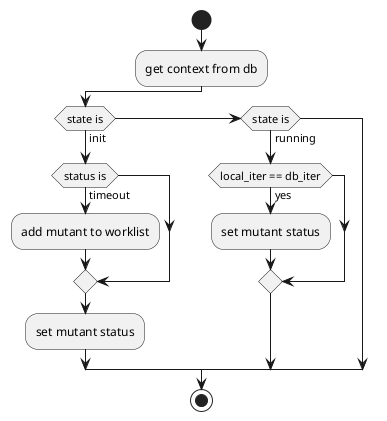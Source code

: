 @startuml
'setting a mutant status
start
:get context from db;
if (state is) then (init)
    if (status is) then (timeout)
        :add mutant to worklist;
    endif
    :set mutant status;
elseif (state is) then (running)
    if (local_iter == db_iter) then (yes)
        :set mutant status;
    endif
endif
stop
@enduml

@startuml
hide empty description

Init: **init**
Running: **running**
Done: **done**
Done: set state to done
Purge: remove mutants in worklist
Purge: with a state other than
Purge: timeout
ResetWorkList: set mutants in worklist
ResetWorkList: to unknown
UpdateCtx: set iter+=1
UpdateCtx: set worklist_cnt=count(worklist)

[*] -> Init
Init -> ResetWorkList : evAllStatus
ResetWorkList --> UpdateCtx
UpdateCtx --> Running
Running -> Purge : evAllStatus
Purge --> ResetWorkList : evChange
Purge -> ClearWorkList : evSame
ClearWorkList -> Done
Done --> [*]
@enduml
